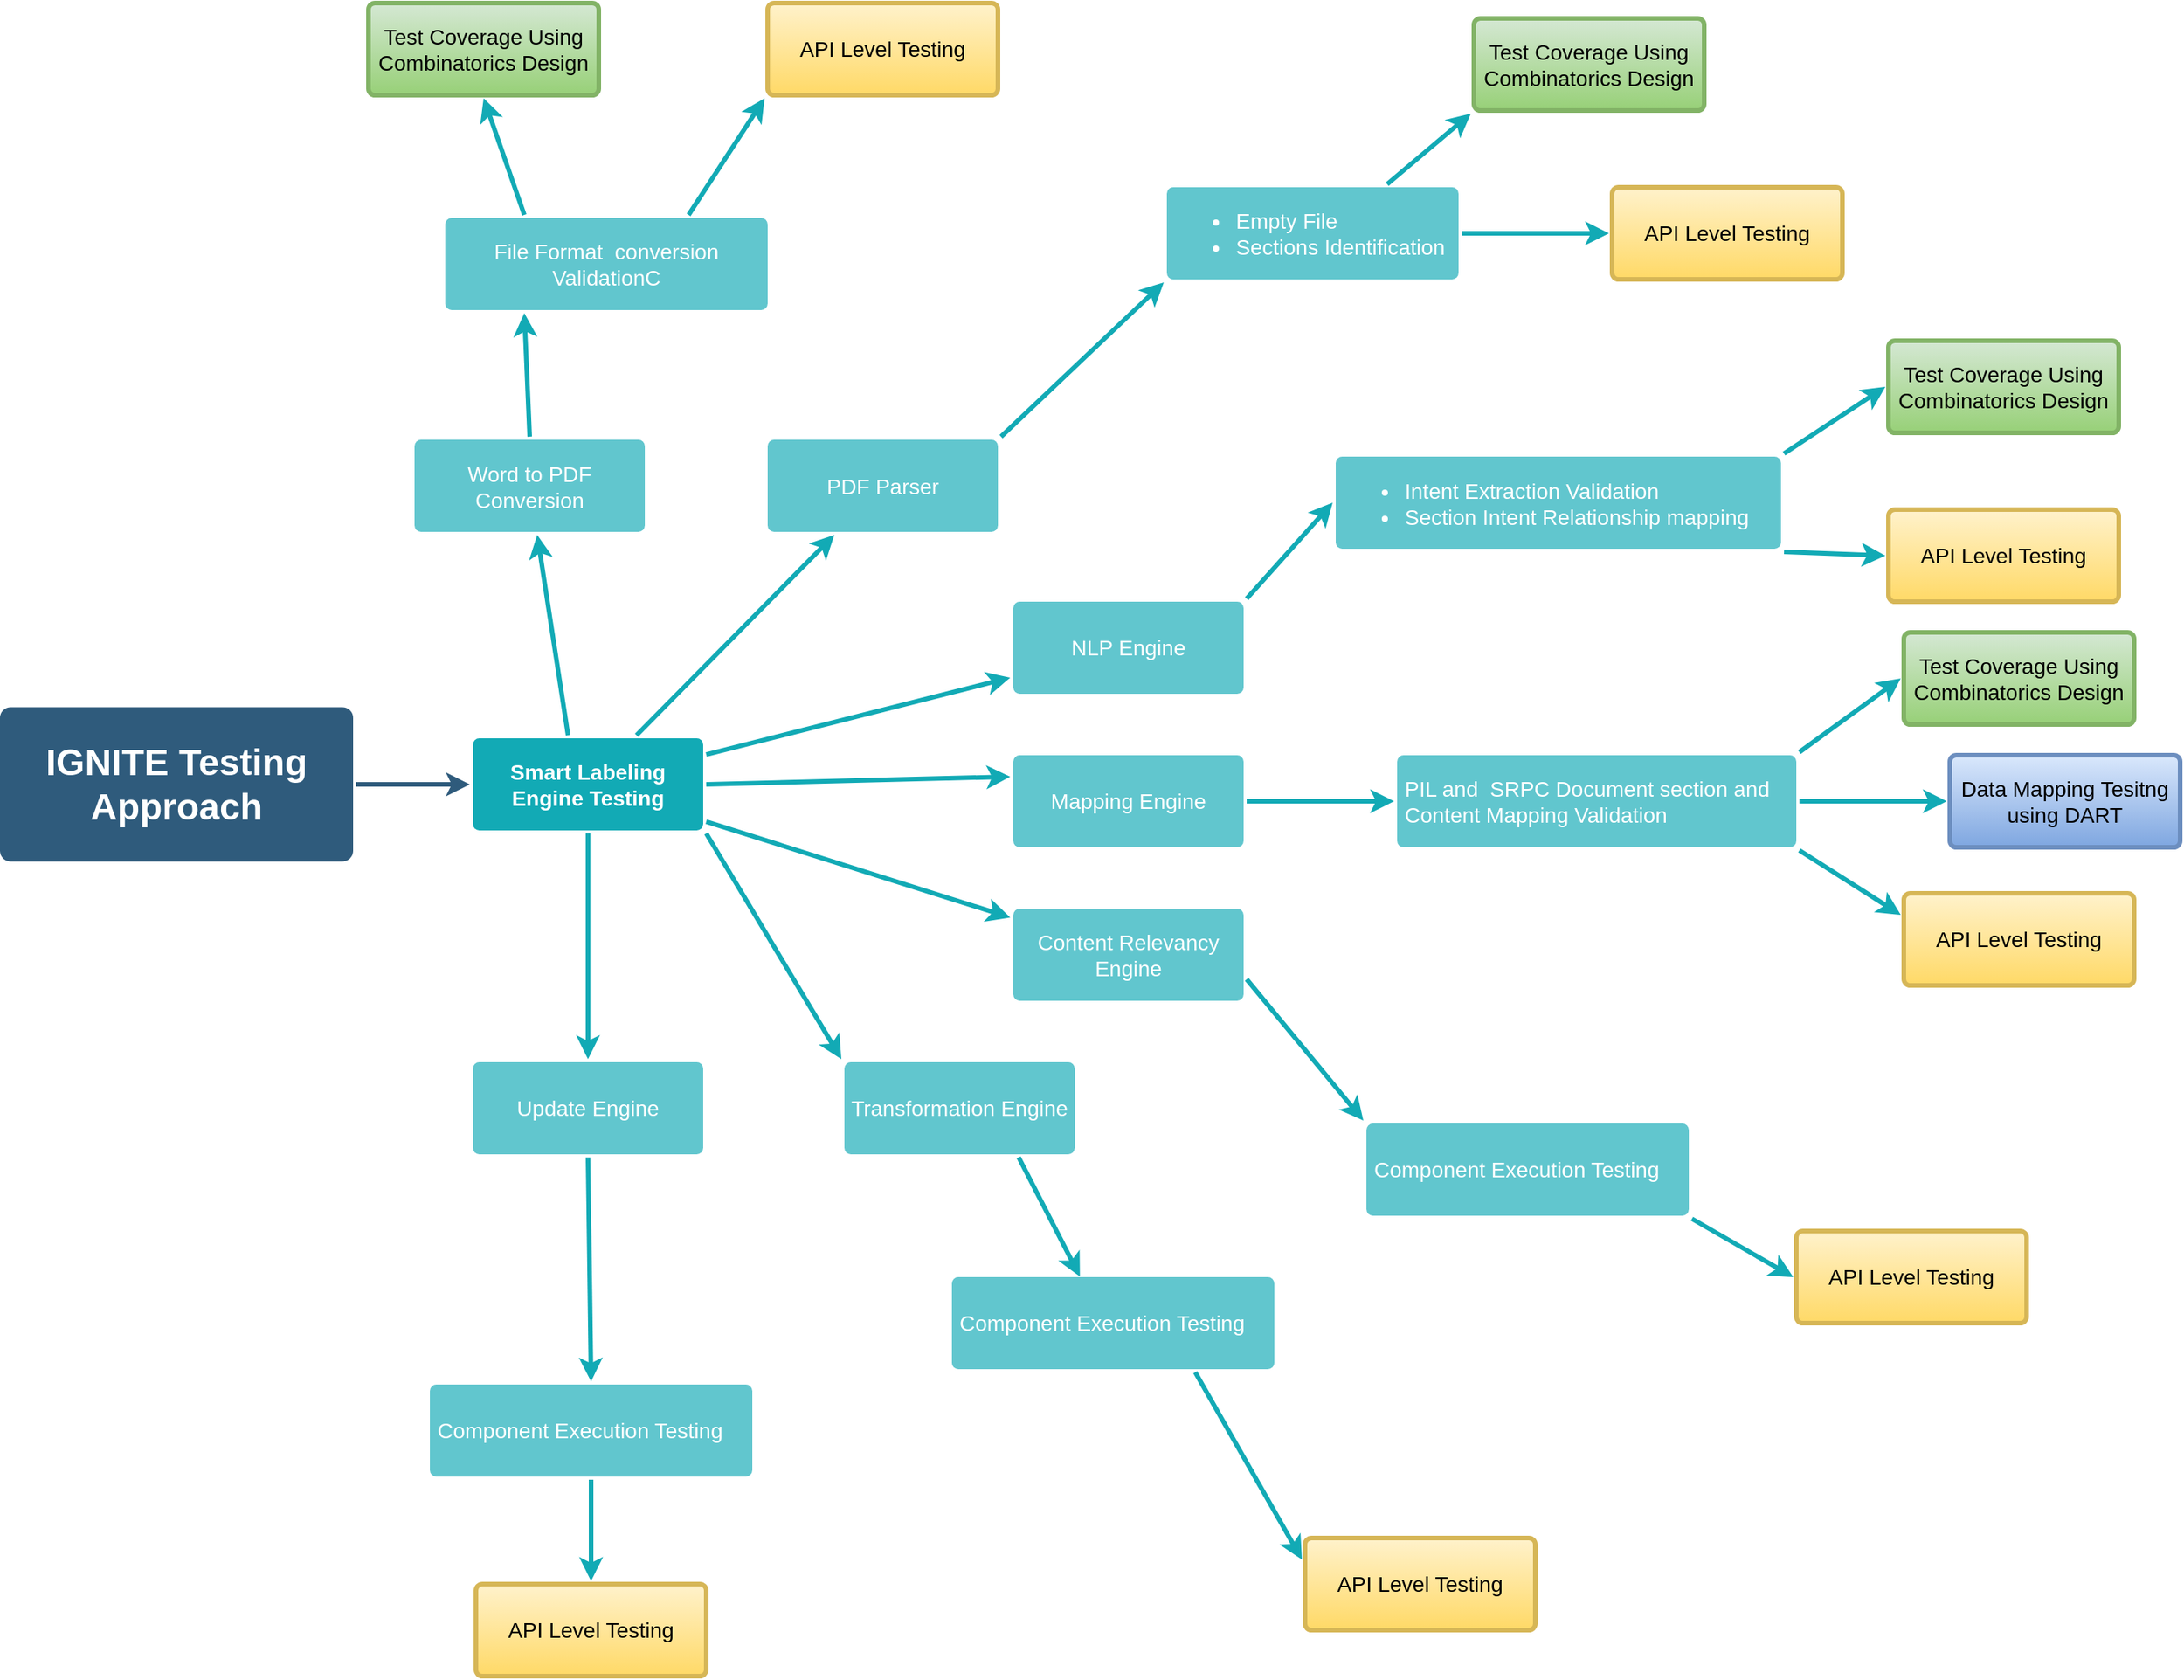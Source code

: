 <mxfile version="14.8.3" type="github">
  <diagram id="6a731a19-8d31-9384-78a2-239565b7b9f0" name="Page-1">
    <mxGraphModel dx="1483" dy="806" grid="1" gridSize="10" guides="1" tooltips="1" connect="1" arrows="1" fold="1" page="1" pageScale="1" pageWidth="1169" pageHeight="827" background="none" math="0" shadow="0">
      <root>
        <mxCell id="0" />
        <mxCell id="1" parent="0" />
        <mxCell id="1746" value="" style="edgeStyle=none;rounded=0;jumpStyle=none;html=1;shadow=0;labelBackgroundColor=none;startArrow=none;startFill=0;endArrow=classic;endFill=1;jettySize=auto;orthogonalLoop=1;strokeColor=#2F5B7C;strokeWidth=3;fontFamily=Helvetica;fontSize=16;fontColor=#23445D;spacing=5;exitX=1;exitY=0.5;exitDx=0;exitDy=0;" parent="1" source="1749" edge="1">
          <mxGeometry relative="1" as="geometry">
            <mxPoint x="610" y="599.743" as="sourcePoint" />
            <mxPoint x="756" y="599" as="targetPoint" />
          </mxGeometry>
        </mxCell>
        <mxCell id="1749" value="&lt;font style=&quot;font-size: 24px&quot;&gt;IGNITE Testing Approach&lt;/font&gt;" style="rounded=1;whiteSpace=wrap;html=1;shadow=0;labelBackgroundColor=none;strokeColor=none;strokeWidth=3;fillColor=#2F5B7C;fontFamily=Helvetica;fontSize=16;fontColor=#FFFFFF;align=center;fontStyle=1;spacing=5;arcSize=7;perimeterSpacing=2;" parent="1" vertex="1">
          <mxGeometry x="450" y="548.75" width="230" height="100.5" as="geometry" />
        </mxCell>
        <mxCell id="cuqwYvaE3bdZwMz-ITVh-1804" style="edgeStyle=none;orthogonalLoop=1;jettySize=auto;html=1;exitX=1;exitY=1;exitDx=0;exitDy=0;entryX=0;entryY=0;entryDx=0;entryDy=0;shadow=0;labelBackgroundColor=none;fontSize=14;fontColor=#FFFFFF;startFill=0;strokeColor=#12AAB5;strokeWidth=3;fillColor=#b0e3e6;" parent="1" source="1771" target="cuqwYvaE3bdZwMz-ITVh-1791" edge="1">
          <mxGeometry relative="1" as="geometry" />
        </mxCell>
        <mxCell id="cuqwYvaE3bdZwMz-ITVh-1805" style="edgeStyle=none;orthogonalLoop=1;jettySize=auto;html=1;shadow=0;labelBackgroundColor=none;fontSize=14;fontColor=#FFFFFF;startFill=0;strokeColor=#12AAB5;strokeWidth=3;fillColor=#b0e3e6;entryX=0.5;entryY=0;entryDx=0;entryDy=0;" parent="1" edge="1" target="cuqwYvaE3bdZwMz-ITVh-1792">
          <mxGeometry relative="1" as="geometry">
            <mxPoint x="833" y="631" as="sourcePoint" />
            <mxPoint x="840" y="770" as="targetPoint" />
          </mxGeometry>
        </mxCell>
        <mxCell id="cuqwYvaE3bdZwMz-ITVh-1810" style="edgeStyle=none;orthogonalLoop=1;jettySize=auto;html=1;exitX=1;exitY=0.5;exitDx=0;exitDy=0;entryX=0;entryY=0.25;entryDx=0;entryDy=0;shadow=0;labelBackgroundColor=none;fontSize=14;fontColor=#FFFFFF;startFill=0;strokeColor=#12AAB5;strokeWidth=3;fillColor=#b0e3e6;" parent="1" source="1771" target="cuqwYvaE3bdZwMz-ITVh-1809" edge="1">
          <mxGeometry relative="1" as="geometry" />
        </mxCell>
        <mxCell id="1771" value="Smart Labeling Engine Testing" style="rounded=1;whiteSpace=wrap;html=1;shadow=0;labelBackgroundColor=none;strokeColor=none;strokeWidth=3;fillColor=#12aab5;fontFamily=Helvetica;fontSize=14;fontColor=#FFFFFF;align=center;spacing=5;fontStyle=1;arcSize=7;perimeterSpacing=2;" parent="1" vertex="1">
          <mxGeometry x="758" y="569.0" width="150" height="60" as="geometry" />
        </mxCell>
        <mxCell id="cuqwYvaE3bdZwMz-ITVh-1825" style="edgeStyle=none;orthogonalLoop=1;jettySize=auto;html=1;exitX=1;exitY=0.75;exitDx=0;exitDy=0;entryX=0;entryY=0;entryDx=0;entryDy=0;shadow=0;labelBackgroundColor=none;fontSize=14;fontColor=#FFFFFF;startFill=0;strokeColor=#12AAB5;strokeWidth=3;fillColor=#b0e3e6;" parent="1" source="1772" target="cuqwYvaE3bdZwMz-ITVh-1812" edge="1">
          <mxGeometry relative="1" as="geometry" />
        </mxCell>
        <mxCell id="1772" value="Content Relevancy Engine" style="rounded=1;whiteSpace=wrap;html=1;shadow=0;labelBackgroundColor=none;strokeColor=none;strokeWidth=3;fillColor=#61c6ce;fontFamily=Helvetica;fontSize=14;fontColor=#FFFFFF;align=center;spacing=5;fontStyle=0;arcSize=7;perimeterSpacing=2;" parent="1" vertex="1">
          <mxGeometry x="1110" y="680" width="150" height="60" as="geometry" />
        </mxCell>
        <mxCell id="1773" value="" style="edgeStyle=none;rounded=1;jumpStyle=none;html=1;shadow=0;labelBackgroundColor=none;startArrow=none;startFill=0;jettySize=auto;orthogonalLoop=1;strokeColor=#12AAB5;strokeWidth=3;fontFamily=Helvetica;fontSize=14;fontColor=#FFFFFF;spacing=5;fontStyle=1;fillColor=#b0e3e6;" parent="1" source="1771" target="1772" edge="1">
          <mxGeometry relative="1" as="geometry" />
        </mxCell>
        <mxCell id="cuqwYvaE3bdZwMz-ITVh-1823" style="edgeStyle=none;orthogonalLoop=1;jettySize=auto;html=1;exitX=1;exitY=0;exitDx=0;exitDy=0;entryX=0;entryY=0.5;entryDx=0;entryDy=0;shadow=0;labelBackgroundColor=none;fontSize=14;fontColor=#FFFFFF;startFill=0;strokeColor=#12AAB5;strokeWidth=3;fillColor=#b0e3e6;" parent="1" source="1774" target="cuqwYvaE3bdZwMz-ITVh-1796" edge="1">
          <mxGeometry relative="1" as="geometry" />
        </mxCell>
        <mxCell id="1774" value="NLP Engine" style="rounded=1;whiteSpace=wrap;html=1;shadow=0;labelBackgroundColor=none;strokeColor=none;strokeWidth=3;fillColor=#61c6ce;fontFamily=Helvetica;fontSize=14;fontColor=#FFFFFF;align=center;spacing=5;fontStyle=0;arcSize=7;perimeterSpacing=2;" parent="1" vertex="1">
          <mxGeometry x="1110" y="480" width="150" height="60" as="geometry" />
        </mxCell>
        <mxCell id="1775" value="" style="edgeStyle=none;rounded=1;jumpStyle=none;html=1;shadow=0;labelBackgroundColor=none;startArrow=none;startFill=0;jettySize=auto;orthogonalLoop=1;strokeColor=#12AAB5;strokeWidth=3;fontFamily=Helvetica;fontSize=14;fontColor=#FFFFFF;spacing=5;fontStyle=1;fillColor=#b0e3e6;" parent="1" source="1771" target="1774" edge="1">
          <mxGeometry relative="1" as="geometry" />
        </mxCell>
        <mxCell id="cuqwYvaE3bdZwMz-ITVh-1822" style="edgeStyle=none;orthogonalLoop=1;jettySize=auto;html=1;exitX=1;exitY=0;exitDx=0;exitDy=0;entryX=0;entryY=1;entryDx=0;entryDy=0;shadow=0;labelBackgroundColor=none;fontSize=14;fontColor=#FFFFFF;startFill=0;strokeColor=#12AAB5;strokeWidth=3;fillColor=#b0e3e6;" parent="1" source="1776" target="cuqwYvaE3bdZwMz-ITVh-1787" edge="1">
          <mxGeometry relative="1" as="geometry" />
        </mxCell>
        <mxCell id="1776" value="PDF Parser" style="rounded=1;whiteSpace=wrap;html=1;shadow=0;labelBackgroundColor=none;strokeColor=none;strokeWidth=3;fillColor=#61c6ce;fontFamily=Helvetica;fontSize=14;fontColor=#FFFFFF;align=center;spacing=5;fontStyle=0;arcSize=7;perimeterSpacing=2;" parent="1" vertex="1">
          <mxGeometry x="950" y="374.5" width="150" height="60" as="geometry" />
        </mxCell>
        <mxCell id="1777" value="" style="edgeStyle=none;rounded=1;jumpStyle=none;html=1;shadow=0;labelBackgroundColor=none;startArrow=none;startFill=0;jettySize=auto;orthogonalLoop=1;strokeColor=#12AAB5;strokeWidth=3;fontFamily=Helvetica;fontSize=14;fontColor=#FFFFFF;spacing=5;fontStyle=1;fillColor=#b0e3e6;" parent="1" source="1771" target="1776" edge="1">
          <mxGeometry relative="1" as="geometry" />
        </mxCell>
        <mxCell id="cuqwYvaE3bdZwMz-ITVh-1821" style="edgeStyle=none;orthogonalLoop=1;jettySize=auto;html=1;exitX=0.5;exitY=0;exitDx=0;exitDy=0;entryX=0.25;entryY=1;entryDx=0;entryDy=0;shadow=0;labelBackgroundColor=none;fontSize=14;fontColor=#FFFFFF;startFill=0;strokeColor=#12AAB5;strokeWidth=3;fillColor=#b0e3e6;" parent="1" source="1778" target="lm1M5SOdNGMoI3knDZzW-1781" edge="1">
          <mxGeometry relative="1" as="geometry" />
        </mxCell>
        <mxCell id="1778" value="Word to PDF Conversion" style="rounded=1;whiteSpace=wrap;html=1;shadow=0;labelBackgroundColor=none;strokeColor=none;strokeWidth=3;fillColor=#61c6ce;fontFamily=Helvetica;fontSize=14;fontColor=#FFFFFF;align=center;spacing=5;fontStyle=0;arcSize=7;perimeterSpacing=2;" parent="1" vertex="1">
          <mxGeometry x="720" y="374.5" width="150" height="60" as="geometry" />
        </mxCell>
        <mxCell id="1779" value="" style="edgeStyle=none;rounded=1;jumpStyle=none;html=1;shadow=0;labelBackgroundColor=none;startArrow=none;startFill=0;jettySize=auto;orthogonalLoop=1;strokeColor=#12AAB5;strokeWidth=3;fontFamily=Helvetica;fontSize=14;fontColor=#FFFFFF;spacing=5;fontStyle=1;fillColor=#b0e3e6;" parent="1" target="1778" edge="1">
          <mxGeometry relative="1" as="geometry">
            <mxPoint x="820" y="567" as="sourcePoint" />
          </mxGeometry>
        </mxCell>
        <mxCell id="cuqwYvaE3bdZwMz-ITVh-1831" style="edgeStyle=none;orthogonalLoop=1;jettySize=auto;html=1;exitX=0.25;exitY=0;exitDx=0;exitDy=0;entryX=0.5;entryY=1;entryDx=0;entryDy=0;shadow=0;labelBackgroundColor=none;fontSize=14;fontColor=#FFFFFF;startFill=0;strokeColor=#12AAB5;strokeWidth=3;fillColor=#b0e3e6;" parent="1" source="lm1M5SOdNGMoI3knDZzW-1781" target="cuqwYvaE3bdZwMz-ITVh-1785" edge="1">
          <mxGeometry relative="1" as="geometry" />
        </mxCell>
        <mxCell id="cuqwYvaE3bdZwMz-ITVh-1832" style="edgeStyle=none;orthogonalLoop=1;jettySize=auto;html=1;exitX=0.75;exitY=0;exitDx=0;exitDy=0;entryX=0;entryY=1;entryDx=0;entryDy=0;shadow=0;labelBackgroundColor=none;fontSize=14;fontColor=#FFFFFF;startFill=0;strokeColor=#12AAB5;strokeWidth=3;fillColor=#b0e3e6;" parent="1" source="lm1M5SOdNGMoI3knDZzW-1781" target="cuqwYvaE3bdZwMz-ITVh-1779" edge="1">
          <mxGeometry relative="1" as="geometry" />
        </mxCell>
        <mxCell id="lm1M5SOdNGMoI3knDZzW-1781" value="File Format&amp;nbsp; conversion ValidationC" style="rounded=1;whiteSpace=wrap;html=1;shadow=0;labelBackgroundColor=none;strokeColor=none;strokeWidth=3;fillColor=#61c6ce;fontFamily=Helvetica;fontSize=14;fontColor=#FFFFFF;align=center;spacing=5;fontStyle=0;arcSize=7;perimeterSpacing=2;" parent="1" vertex="1">
          <mxGeometry x="740" y="230" width="210" height="60" as="geometry" />
        </mxCell>
        <mxCell id="cuqwYvaE3bdZwMz-ITVh-1779" value="API Level Testing" style="rounded=1;whiteSpace=wrap;html=1;shadow=0;labelBackgroundColor=none;strokeColor=#d6b656;strokeWidth=3;fillColor=#fff2cc;fontFamily=Helvetica;fontSize=14;align=center;spacing=5;fontStyle=0;arcSize=7;perimeterSpacing=2;gradientColor=#ffd966;" parent="1" vertex="1">
          <mxGeometry x="950" y="90" width="150" height="60" as="geometry" />
        </mxCell>
        <mxCell id="cuqwYvaE3bdZwMz-ITVh-1785" value="Test Coverage Using Combinatorics Design" style="rounded=1;whiteSpace=wrap;html=1;shadow=0;labelBackgroundColor=none;strokeColor=#82b366;strokeWidth=3;fillColor=#d5e8d4;fontFamily=Helvetica;fontSize=14;align=center;spacing=5;fontStyle=0;arcSize=7;perimeterSpacing=2;gradientColor=#97d077;" parent="1" vertex="1">
          <mxGeometry x="690" y="90" width="150" height="60" as="geometry" />
        </mxCell>
        <mxCell id="cuqwYvaE3bdZwMz-ITVh-1833" style="edgeStyle=none;orthogonalLoop=1;jettySize=auto;html=1;exitX=0.75;exitY=0;exitDx=0;exitDy=0;entryX=0;entryY=1;entryDx=0;entryDy=0;shadow=0;labelBackgroundColor=none;fontSize=14;fontColor=#FFFFFF;startFill=0;strokeColor=#12AAB5;strokeWidth=3;fillColor=#b0e3e6;" parent="1" source="cuqwYvaE3bdZwMz-ITVh-1787" target="cuqwYvaE3bdZwMz-ITVh-1789" edge="1">
          <mxGeometry relative="1" as="geometry" />
        </mxCell>
        <mxCell id="cuqwYvaE3bdZwMz-ITVh-1834" style="edgeStyle=none;orthogonalLoop=1;jettySize=auto;html=1;exitX=1;exitY=0.5;exitDx=0;exitDy=0;entryX=0;entryY=0.5;entryDx=0;entryDy=0;shadow=0;labelBackgroundColor=none;fontSize=14;fontColor=#FFFFFF;startFill=0;strokeColor=#12AAB5;strokeWidth=3;fillColor=#b0e3e6;" parent="1" source="cuqwYvaE3bdZwMz-ITVh-1787" target="cuqwYvaE3bdZwMz-ITVh-1788" edge="1">
          <mxGeometry relative="1" as="geometry" />
        </mxCell>
        <mxCell id="cuqwYvaE3bdZwMz-ITVh-1787" value="&lt;div align=&quot;left&quot;&gt;&lt;ul&gt;&lt;li&gt;Empty File&lt;/li&gt;&lt;li&gt;Sections Identification&lt;/li&gt;&lt;/ul&gt;&lt;/div&gt;" style="rounded=1;whiteSpace=wrap;html=1;shadow=0;labelBackgroundColor=none;strokeColor=none;strokeWidth=3;fillColor=#61c6ce;fontFamily=Helvetica;fontSize=14;fontColor=#FFFFFF;align=left;spacing=5;fontStyle=0;arcSize=7;perimeterSpacing=2;" parent="1" vertex="1">
          <mxGeometry x="1210" y="210" width="190" height="60" as="geometry" />
        </mxCell>
        <mxCell id="cuqwYvaE3bdZwMz-ITVh-1788" value="&lt;div align=&quot;center&quot;&gt;API Level Testing&lt;/div&gt;" style="rounded=1;whiteSpace=wrap;html=1;shadow=0;labelBackgroundColor=none;strokeColor=#d6b656;strokeWidth=3;fillColor=#fff2cc;fontFamily=Helvetica;fontSize=14;align=center;spacing=5;fontStyle=0;arcSize=7;perimeterSpacing=2;gradientColor=#ffd966;" parent="1" vertex="1">
          <mxGeometry x="1500" y="210" width="150" height="60" as="geometry" />
        </mxCell>
        <mxCell id="cuqwYvaE3bdZwMz-ITVh-1789" value="Test Coverage Using Combinatorics Design" style="rounded=1;whiteSpace=wrap;html=1;shadow=0;labelBackgroundColor=none;strokeColor=#82b366;strokeWidth=3;fillColor=#d5e8d4;fontFamily=Helvetica;fontSize=14;align=center;spacing=5;fontStyle=0;arcSize=7;perimeterSpacing=2;gradientColor=#97d077;" parent="1" vertex="1">
          <mxGeometry x="1410" y="100" width="150" height="60" as="geometry" />
        </mxCell>
        <mxCell id="cuqwYvaE3bdZwMz-ITVh-1826" style="edgeStyle=none;orthogonalLoop=1;jettySize=auto;html=1;exitX=0.75;exitY=1;exitDx=0;exitDy=0;entryX=0.399;entryY=0.026;entryDx=0;entryDy=0;entryPerimeter=0;shadow=0;labelBackgroundColor=none;fontSize=14;fontColor=#FFFFFF;startFill=0;strokeColor=#12AAB5;strokeWidth=3;fillColor=#b0e3e6;" parent="1" source="cuqwYvaE3bdZwMz-ITVh-1791" target="cuqwYvaE3bdZwMz-ITVh-1814" edge="1">
          <mxGeometry relative="1" as="geometry" />
        </mxCell>
        <mxCell id="cuqwYvaE3bdZwMz-ITVh-1791" value="Transformation Engine" style="rounded=1;whiteSpace=wrap;html=1;shadow=0;labelBackgroundColor=none;strokeColor=none;strokeWidth=3;fillColor=#61c6ce;fontFamily=Helvetica;fontSize=14;fontColor=#FFFFFF;align=center;spacing=5;fontStyle=0;arcSize=7;perimeterSpacing=2;" parent="1" vertex="1">
          <mxGeometry x="1000" y="780" width="150" height="60" as="geometry" />
        </mxCell>
        <mxCell id="cuqwYvaE3bdZwMz-ITVh-1827" style="edgeStyle=none;orthogonalLoop=1;jettySize=auto;html=1;exitX=0.5;exitY=1;exitDx=0;exitDy=0;entryX=0.5;entryY=0;entryDx=0;entryDy=0;shadow=0;labelBackgroundColor=none;fontSize=14;fontColor=#FFFFFF;startFill=0;strokeColor=#12AAB5;strokeWidth=3;fillColor=#b0e3e6;" parent="1" source="cuqwYvaE3bdZwMz-ITVh-1792" target="cuqwYvaE3bdZwMz-ITVh-1815" edge="1">
          <mxGeometry relative="1" as="geometry" />
        </mxCell>
        <mxCell id="cuqwYvaE3bdZwMz-ITVh-1792" value="Update Engine" style="rounded=1;whiteSpace=wrap;html=1;shadow=0;labelBackgroundColor=none;strokeColor=none;strokeWidth=3;fillColor=#61c6ce;fontFamily=Helvetica;fontSize=14;fontColor=#FFFFFF;align=center;spacing=5;fontStyle=0;arcSize=7;perimeterSpacing=2;" parent="1" vertex="1">
          <mxGeometry x="758" y="780" width="150" height="60" as="geometry" />
        </mxCell>
        <mxCell id="cuqwYvaE3bdZwMz-ITVh-1837" style="edgeStyle=none;orthogonalLoop=1;jettySize=auto;html=1;exitX=1;exitY=0;exitDx=0;exitDy=0;entryX=0;entryY=0.5;entryDx=0;entryDy=0;shadow=0;labelBackgroundColor=none;fontSize=14;fontColor=#FFFFFF;startFill=0;strokeColor=#12AAB5;strokeWidth=3;fillColor=#b0e3e6;" parent="1" source="cuqwYvaE3bdZwMz-ITVh-1796" target="cuqwYvaE3bdZwMz-ITVh-1836" edge="1">
          <mxGeometry relative="1" as="geometry" />
        </mxCell>
        <mxCell id="cuqwYvaE3bdZwMz-ITVh-1838" style="edgeStyle=none;orthogonalLoop=1;jettySize=auto;html=1;exitX=1;exitY=1;exitDx=0;exitDy=0;entryX=0;entryY=0.5;entryDx=0;entryDy=0;shadow=0;labelBackgroundColor=none;fontSize=14;fontColor=#FFFFFF;startFill=0;strokeColor=#12AAB5;strokeWidth=3;fillColor=#b0e3e6;" parent="1" source="cuqwYvaE3bdZwMz-ITVh-1796" target="cuqwYvaE3bdZwMz-ITVh-1835" edge="1">
          <mxGeometry relative="1" as="geometry" />
        </mxCell>
        <mxCell id="cuqwYvaE3bdZwMz-ITVh-1796" value="&lt;ul&gt;&lt;li&gt;Intent Extraction Validation&lt;/li&gt;&lt;li&gt;Section Intent Relationship mapping&lt;/li&gt;&lt;/ul&gt;" style="rounded=1;whiteSpace=wrap;html=1;shadow=0;labelBackgroundColor=none;strokeColor=none;strokeWidth=3;fillColor=#61c6ce;fontFamily=Helvetica;fontSize=14;fontColor=#FFFFFF;align=left;spacing=5;fontStyle=0;arcSize=7;perimeterSpacing=2;" parent="1" vertex="1">
          <mxGeometry x="1320" y="385.5" width="290" height="60" as="geometry" />
        </mxCell>
        <mxCell id="cuqwYvaE3bdZwMz-ITVh-1824" style="edgeStyle=none;orthogonalLoop=1;jettySize=auto;html=1;exitX=1;exitY=0.5;exitDx=0;exitDy=0;shadow=0;labelBackgroundColor=none;fontSize=14;fontColor=#FFFFFF;startFill=0;strokeColor=#12AAB5;strokeWidth=3;fillColor=#b0e3e6;" parent="1" source="cuqwYvaE3bdZwMz-ITVh-1809" target="cuqwYvaE3bdZwMz-ITVh-1811" edge="1">
          <mxGeometry relative="1" as="geometry" />
        </mxCell>
        <mxCell id="cuqwYvaE3bdZwMz-ITVh-1809" value="Mapping Engine" style="rounded=1;whiteSpace=wrap;html=1;shadow=0;labelBackgroundColor=none;strokeColor=none;strokeWidth=3;fillColor=#61c6ce;fontFamily=Helvetica;fontSize=14;fontColor=#FFFFFF;align=center;spacing=5;fontStyle=0;arcSize=7;perimeterSpacing=2;" parent="1" vertex="1">
          <mxGeometry x="1110" y="580" width="150" height="60" as="geometry" />
        </mxCell>
        <mxCell id="cuqwYvaE3bdZwMz-ITVh-1841" style="edgeStyle=none;orthogonalLoop=1;jettySize=auto;html=1;exitX=1;exitY=0;exitDx=0;exitDy=0;entryX=0;entryY=0.5;entryDx=0;entryDy=0;shadow=0;labelBackgroundColor=none;fontSize=14;fontColor=#FFFFFF;startFill=0;strokeColor=#12AAB5;strokeWidth=3;fillColor=#b0e3e6;" parent="1" source="cuqwYvaE3bdZwMz-ITVh-1811" target="cuqwYvaE3bdZwMz-ITVh-1840" edge="1">
          <mxGeometry relative="1" as="geometry" />
        </mxCell>
        <mxCell id="cuqwYvaE3bdZwMz-ITVh-1842" style="edgeStyle=none;orthogonalLoop=1;jettySize=auto;html=1;exitX=1;exitY=1;exitDx=0;exitDy=0;entryX=0;entryY=0.25;entryDx=0;entryDy=0;shadow=0;labelBackgroundColor=none;fontSize=14;fontColor=#FFFFFF;startFill=0;strokeColor=#12AAB5;strokeWidth=3;fillColor=#b0e3e6;" parent="1" source="cuqwYvaE3bdZwMz-ITVh-1811" target="cuqwYvaE3bdZwMz-ITVh-1839" edge="1">
          <mxGeometry relative="1" as="geometry" />
        </mxCell>
        <mxCell id="cuqwYvaE3bdZwMz-ITVh-1861" style="edgeStyle=none;orthogonalLoop=1;jettySize=auto;html=1;exitX=1;exitY=0.5;exitDx=0;exitDy=0;entryX=0;entryY=0.5;entryDx=0;entryDy=0;shadow=0;labelBackgroundColor=none;fontSize=14;fontColor=#FFFFFF;startFill=0;strokeColor=#12AAB5;strokeWidth=3;fillColor=#b0e3e6;" parent="1" source="cuqwYvaE3bdZwMz-ITVh-1811" target="cuqwYvaE3bdZwMz-ITVh-1860" edge="1">
          <mxGeometry relative="1" as="geometry" />
        </mxCell>
        <mxCell id="cuqwYvaE3bdZwMz-ITVh-1811" value="PIL and&amp;nbsp; SRPC Document section and Content Mapping Validation" style="rounded=1;whiteSpace=wrap;html=1;shadow=0;labelBackgroundColor=none;strokeColor=none;strokeWidth=3;fillColor=#61c6ce;fontFamily=Helvetica;fontSize=14;fontColor=#FFFFFF;align=left;spacing=5;fontStyle=0;arcSize=7;perimeterSpacing=2;" parent="1" vertex="1">
          <mxGeometry x="1360" y="580" width="260" height="60" as="geometry" />
        </mxCell>
        <mxCell id="cuqwYvaE3bdZwMz-ITVh-1846" style="edgeStyle=none;orthogonalLoop=1;jettySize=auto;html=1;exitX=1;exitY=1;exitDx=0;exitDy=0;entryX=0;entryY=0.5;entryDx=0;entryDy=0;shadow=0;labelBackgroundColor=none;fontSize=14;fontColor=#FFFFFF;startFill=0;strokeColor=#12AAB5;strokeWidth=3;fillColor=#b0e3e6;" parent="1" source="cuqwYvaE3bdZwMz-ITVh-1812" target="cuqwYvaE3bdZwMz-ITVh-1843" edge="1">
          <mxGeometry relative="1" as="geometry" />
        </mxCell>
        <mxCell id="cuqwYvaE3bdZwMz-ITVh-1812" value="Component Execution Testing" style="rounded=1;whiteSpace=wrap;html=1;shadow=0;labelBackgroundColor=none;strokeColor=none;strokeWidth=3;fillColor=#61c6ce;fontFamily=Helvetica;fontSize=14;fontColor=#FFFFFF;align=left;spacing=5;fontStyle=0;arcSize=7;perimeterSpacing=2;" parent="1" vertex="1">
          <mxGeometry x="1340" y="820" width="210" height="60" as="geometry" />
        </mxCell>
        <mxCell id="cuqwYvaE3bdZwMz-ITVh-1848" style="edgeStyle=none;orthogonalLoop=1;jettySize=auto;html=1;exitX=0.75;exitY=1;exitDx=0;exitDy=0;entryX=0;entryY=0.25;entryDx=0;entryDy=0;shadow=0;labelBackgroundColor=none;fontSize=14;fontColor=#FFFFFF;startFill=0;strokeColor=#12AAB5;strokeWidth=3;fillColor=#b0e3e6;" parent="1" source="cuqwYvaE3bdZwMz-ITVh-1814" target="cuqwYvaE3bdZwMz-ITVh-1847" edge="1">
          <mxGeometry relative="1" as="geometry" />
        </mxCell>
        <mxCell id="cuqwYvaE3bdZwMz-ITVh-1814" value="Component Execution Testing" style="rounded=1;whiteSpace=wrap;html=1;shadow=0;labelBackgroundColor=none;strokeColor=none;strokeWidth=3;fillColor=#61c6ce;fontFamily=Helvetica;fontSize=14;fontColor=#FFFFFF;align=left;spacing=5;fontStyle=0;arcSize=7;perimeterSpacing=2;" parent="1" vertex="1">
          <mxGeometry x="1070" y="920" width="210" height="60" as="geometry" />
        </mxCell>
        <mxCell id="cuqwYvaE3bdZwMz-ITVh-1850" style="edgeStyle=none;orthogonalLoop=1;jettySize=auto;html=1;exitX=0.5;exitY=1;exitDx=0;exitDy=0;shadow=0;labelBackgroundColor=none;fontSize=14;fontColor=#FFFFFF;startFill=0;strokeColor=#12AAB5;strokeWidth=3;fillColor=#b0e3e6;" parent="1" source="cuqwYvaE3bdZwMz-ITVh-1815" target="cuqwYvaE3bdZwMz-ITVh-1849" edge="1">
          <mxGeometry relative="1" as="geometry" />
        </mxCell>
        <mxCell id="cuqwYvaE3bdZwMz-ITVh-1815" value="Component Execution Testing" style="rounded=1;whiteSpace=wrap;html=1;shadow=0;labelBackgroundColor=none;strokeColor=none;strokeWidth=3;fillColor=#61c6ce;fontFamily=Helvetica;fontSize=14;fontColor=#FFFFFF;align=left;spacing=5;fontStyle=0;arcSize=7;perimeterSpacing=2;" parent="1" vertex="1">
          <mxGeometry x="730" y="990" width="210" height="60" as="geometry" />
        </mxCell>
        <mxCell id="cuqwYvaE3bdZwMz-ITVh-1835" value="&lt;div align=&quot;center&quot;&gt;API Level Testing&lt;/div&gt;" style="rounded=1;whiteSpace=wrap;html=1;shadow=0;labelBackgroundColor=none;strokeColor=#d6b656;strokeWidth=3;fillColor=#fff2cc;fontFamily=Helvetica;fontSize=14;align=center;spacing=5;fontStyle=0;arcSize=7;perimeterSpacing=2;gradientColor=#ffd966;" parent="1" vertex="1">
          <mxGeometry x="1680" y="420" width="150" height="60" as="geometry" />
        </mxCell>
        <mxCell id="cuqwYvaE3bdZwMz-ITVh-1836" value="Test Coverage Using Combinatorics Design" style="rounded=1;whiteSpace=wrap;html=1;shadow=0;labelBackgroundColor=none;strokeColor=#82b366;strokeWidth=3;fillColor=#d5e8d4;fontFamily=Helvetica;fontSize=14;align=center;spacing=5;fontStyle=0;arcSize=7;perimeterSpacing=2;gradientColor=#97d077;" parent="1" vertex="1">
          <mxGeometry x="1680" y="310" width="150" height="60" as="geometry" />
        </mxCell>
        <mxCell id="cuqwYvaE3bdZwMz-ITVh-1839" value="&lt;div align=&quot;center&quot;&gt;API Level Testing&lt;/div&gt;" style="rounded=1;whiteSpace=wrap;html=1;shadow=0;labelBackgroundColor=none;strokeColor=#d6b656;strokeWidth=3;fillColor=#fff2cc;fontFamily=Helvetica;fontSize=14;align=center;spacing=5;fontStyle=0;arcSize=7;perimeterSpacing=2;gradientColor=#ffd966;" parent="1" vertex="1">
          <mxGeometry x="1690" y="670" width="150" height="60" as="geometry" />
        </mxCell>
        <mxCell id="cuqwYvaE3bdZwMz-ITVh-1840" value="Test Coverage Using Combinatorics Design" style="rounded=1;whiteSpace=wrap;html=1;shadow=0;labelBackgroundColor=none;strokeColor=#82b366;strokeWidth=3;fillColor=#d5e8d4;fontFamily=Helvetica;fontSize=14;align=center;spacing=5;fontStyle=0;arcSize=7;perimeterSpacing=2;gradientColor=#97d077;" parent="1" vertex="1">
          <mxGeometry x="1690" y="500" width="150" height="60" as="geometry" />
        </mxCell>
        <mxCell id="cuqwYvaE3bdZwMz-ITVh-1843" value="&lt;div align=&quot;center&quot;&gt;API Level Testing&lt;/div&gt;" style="rounded=1;whiteSpace=wrap;html=1;shadow=0;labelBackgroundColor=none;strokeColor=#d6b656;strokeWidth=3;fillColor=#fff2cc;fontFamily=Helvetica;fontSize=14;align=center;spacing=5;fontStyle=0;arcSize=7;perimeterSpacing=2;gradientColor=#ffd966;" parent="1" vertex="1">
          <mxGeometry x="1620" y="890" width="150" height="60" as="geometry" />
        </mxCell>
        <mxCell id="cuqwYvaE3bdZwMz-ITVh-1847" value="&lt;div align=&quot;center&quot;&gt;API Level Testing&lt;/div&gt;" style="rounded=1;whiteSpace=wrap;html=1;shadow=0;labelBackgroundColor=none;strokeColor=#d6b656;strokeWidth=3;fillColor=#fff2cc;fontFamily=Helvetica;fontSize=14;align=center;spacing=5;fontStyle=0;arcSize=7;perimeterSpacing=2;gradientColor=#ffd966;" parent="1" vertex="1">
          <mxGeometry x="1300" y="1090" width="150" height="60" as="geometry" />
        </mxCell>
        <mxCell id="cuqwYvaE3bdZwMz-ITVh-1849" value="&lt;div align=&quot;center&quot;&gt;API Level Testing&lt;/div&gt;" style="rounded=1;whiteSpace=wrap;html=1;shadow=0;labelBackgroundColor=none;strokeColor=#d6b656;strokeWidth=3;fillColor=#fff2cc;fontFamily=Helvetica;fontSize=14;align=center;spacing=5;fontStyle=0;arcSize=7;perimeterSpacing=2;gradientColor=#ffd966;" parent="1" vertex="1">
          <mxGeometry x="760" y="1120" width="150" height="60" as="geometry" />
        </mxCell>
        <mxCell id="cuqwYvaE3bdZwMz-ITVh-1860" value="Data Mapping Tesitng using DART" style="rounded=1;whiteSpace=wrap;html=1;shadow=0;labelBackgroundColor=none;strokeColor=#6c8ebf;strokeWidth=3;fillColor=#dae8fc;fontFamily=Helvetica;fontSize=14;align=center;spacing=5;fontStyle=0;arcSize=7;perimeterSpacing=2;gradientColor=#7ea6e0;" parent="1" vertex="1">
          <mxGeometry x="1720" y="580" width="150" height="60" as="geometry" />
        </mxCell>
      </root>
    </mxGraphModel>
  </diagram>
</mxfile>
